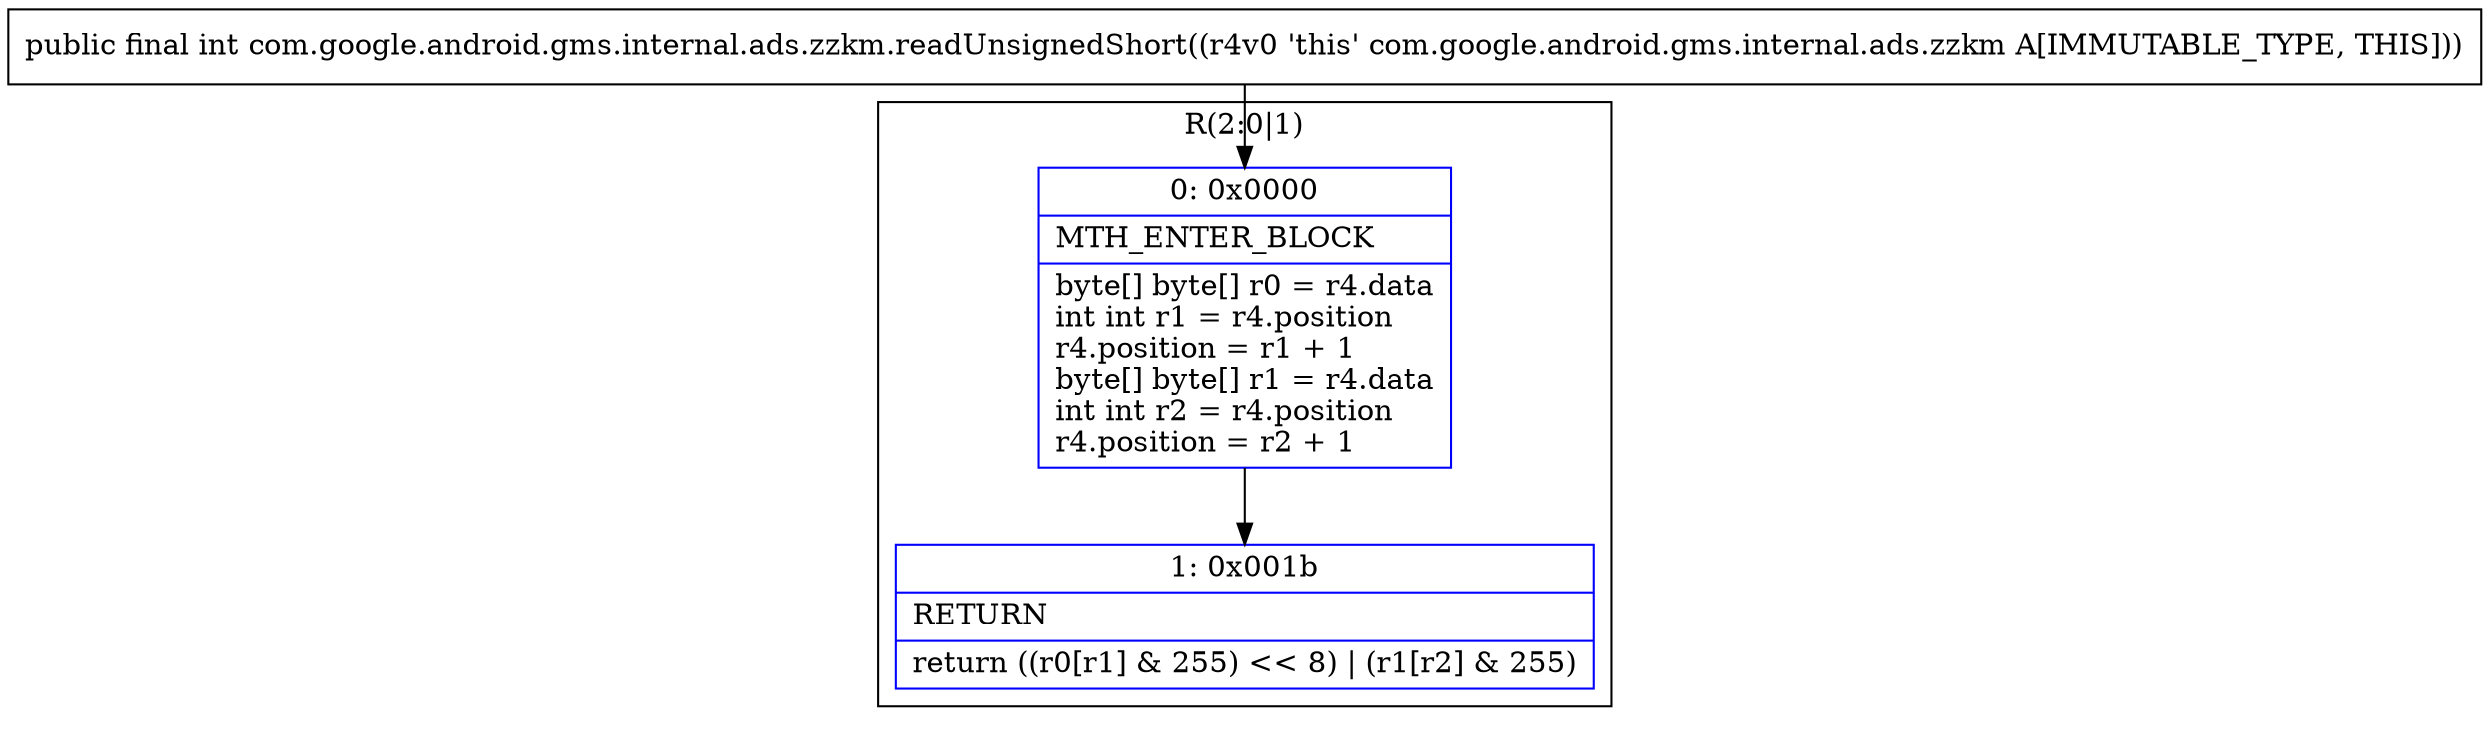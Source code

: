 digraph "CFG forcom.google.android.gms.internal.ads.zzkm.readUnsignedShort()I" {
subgraph cluster_Region_1358757593 {
label = "R(2:0|1)";
node [shape=record,color=blue];
Node_0 [shape=record,label="{0\:\ 0x0000|MTH_ENTER_BLOCK\l|byte[] byte[] r0 = r4.data\lint int r1 = r4.position\lr4.position = r1 + 1\lbyte[] byte[] r1 = r4.data\lint int r2 = r4.position\lr4.position = r2 + 1\l}"];
Node_1 [shape=record,label="{1\:\ 0x001b|RETURN\l|return ((r0[r1] & 255) \<\< 8) \| (r1[r2] & 255)\l}"];
}
MethodNode[shape=record,label="{public final int com.google.android.gms.internal.ads.zzkm.readUnsignedShort((r4v0 'this' com.google.android.gms.internal.ads.zzkm A[IMMUTABLE_TYPE, THIS])) }"];
MethodNode -> Node_0;
Node_0 -> Node_1;
}


